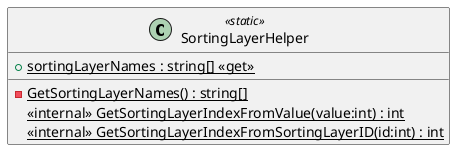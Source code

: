 @startuml
class SortingLayerHelper <<static>> {
    + {static} sortingLayerNames : string[] <<get>>
    {static} - GetSortingLayerNames() : string[]
    <<internal>> {static} GetSortingLayerIndexFromValue(value:int) : int
    <<internal>> {static} GetSortingLayerIndexFromSortingLayerID(id:int) : int
}
@enduml
